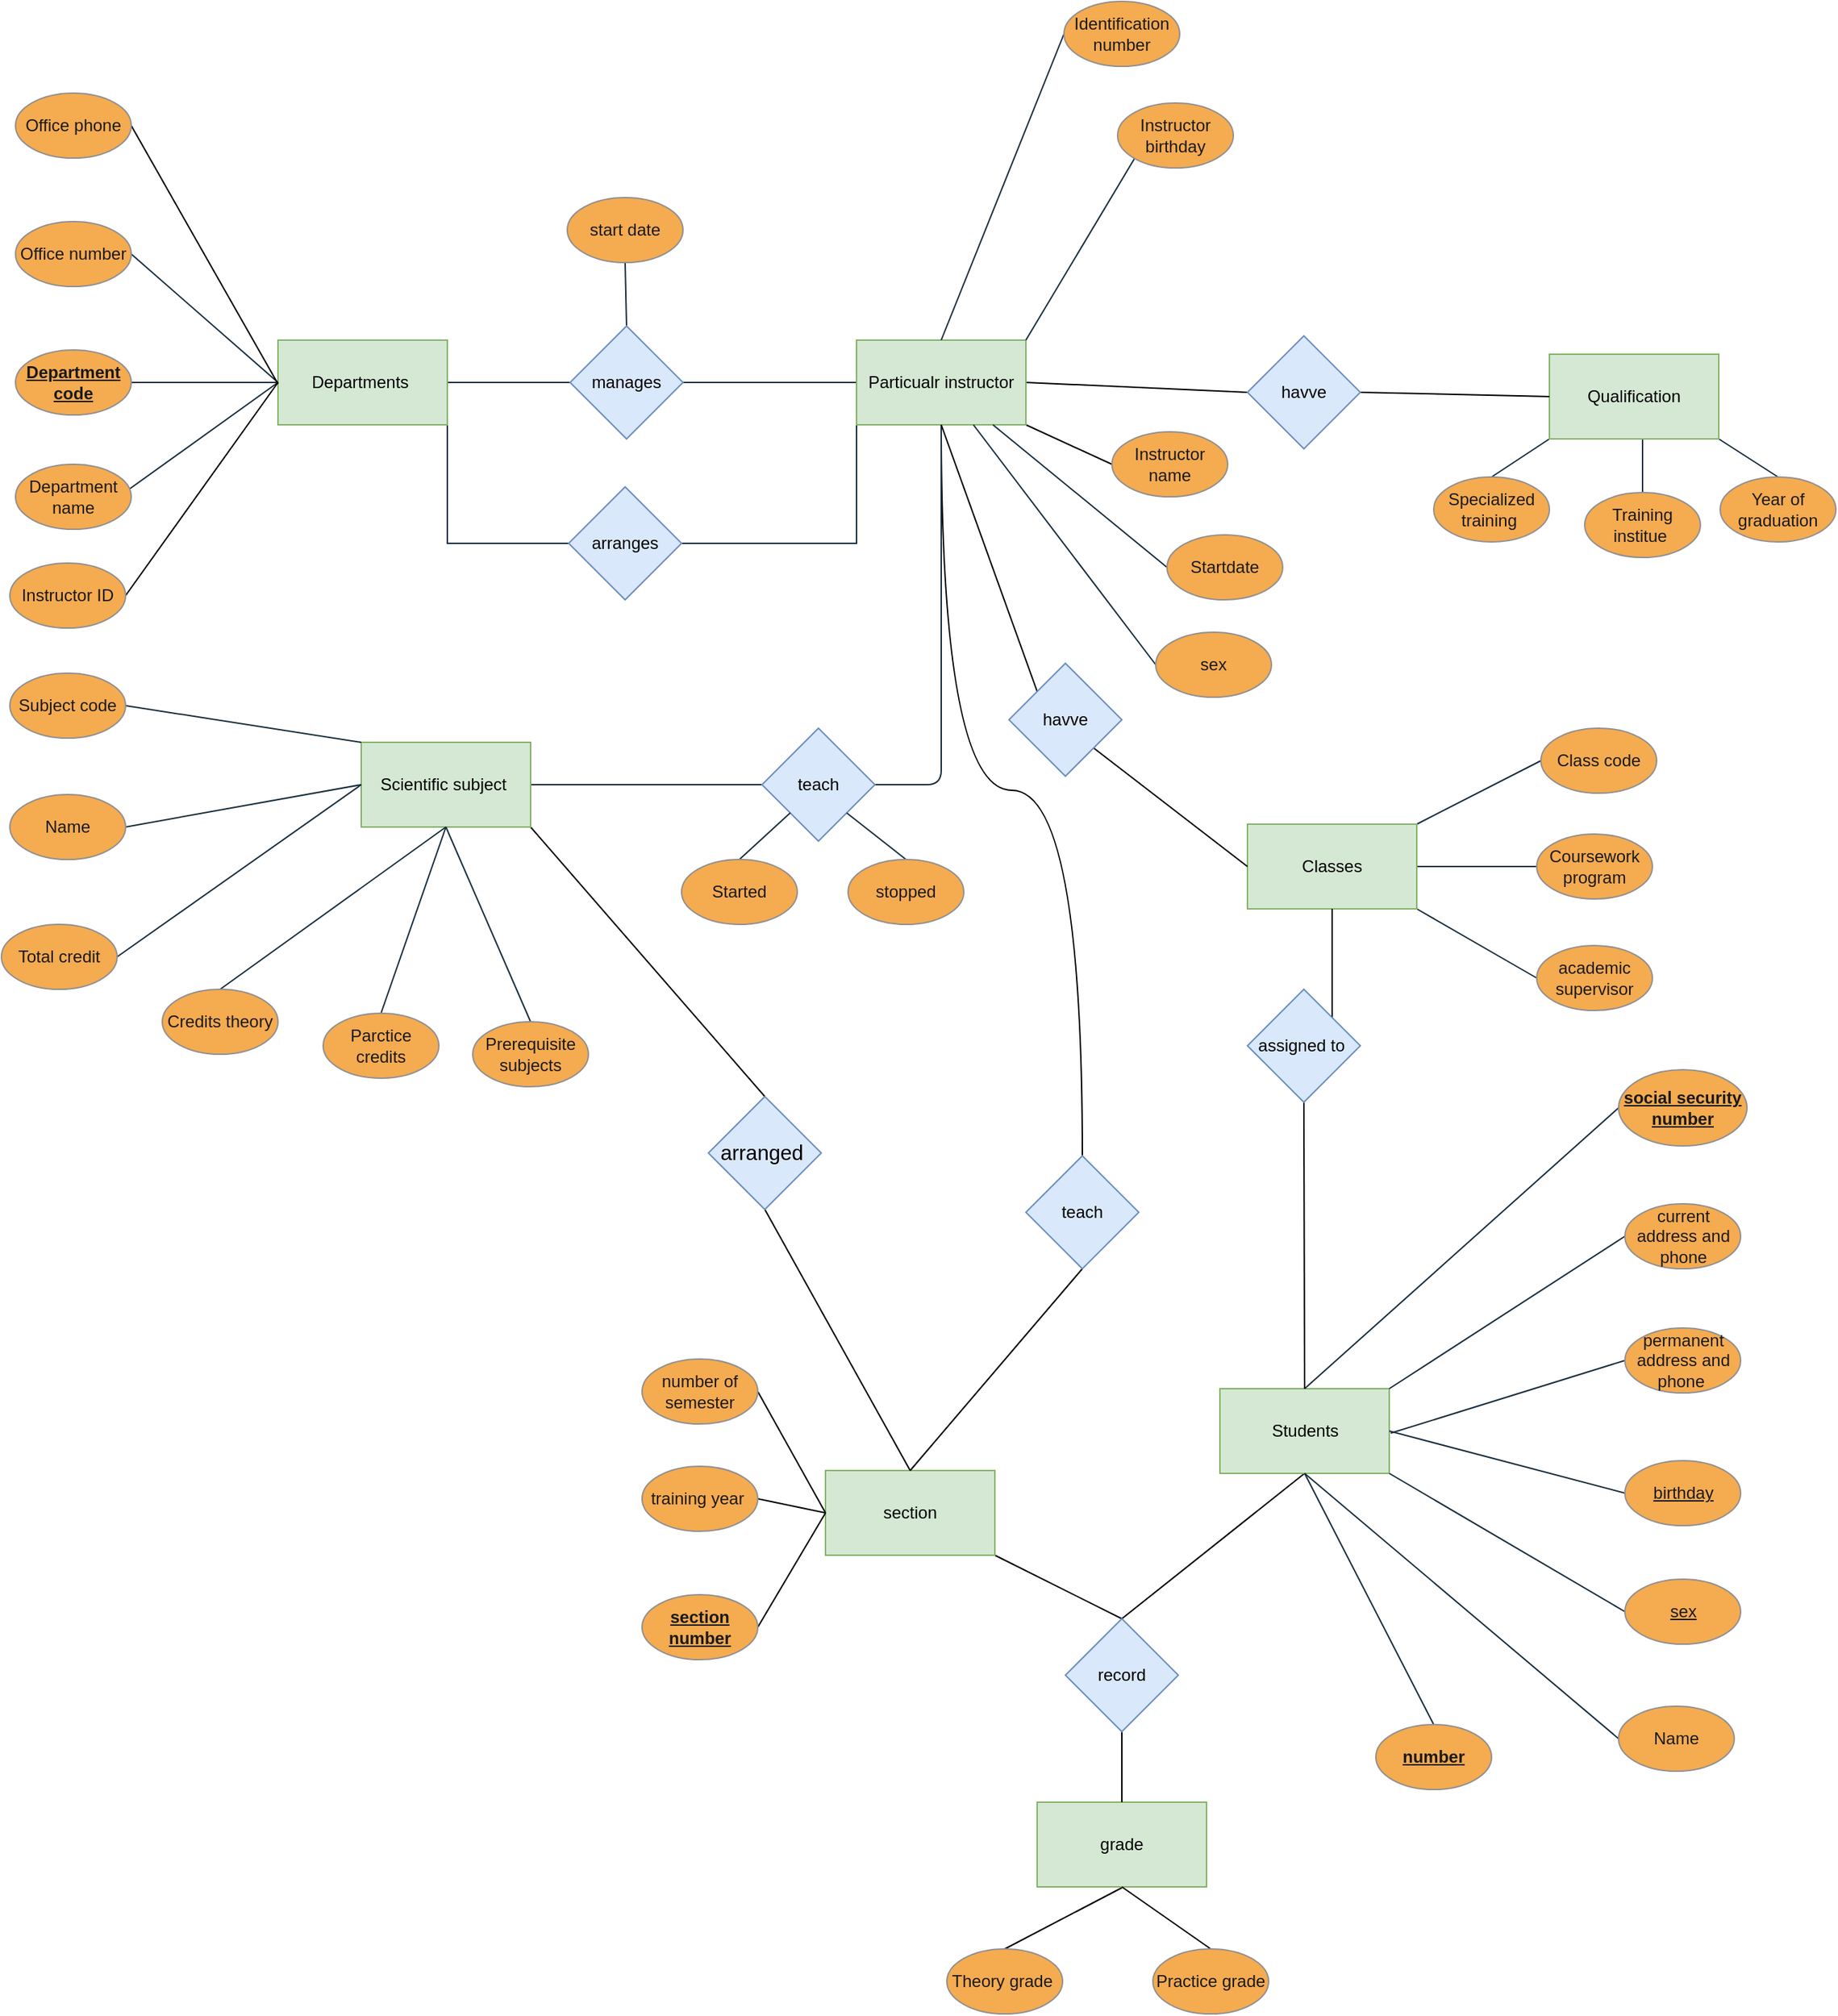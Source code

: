 <mxfile version="24.7.16">
  <diagram name="Trang-1" id="O0jNxCuakli3viS6tQqU">
    <mxGraphModel dx="1713" dy="1463" grid="0" gridSize="10" guides="1" tooltips="1" connect="1" arrows="1" fold="1" page="0" pageScale="1" pageWidth="827" pageHeight="1169" math="0" shadow="0">
      <root>
        <mxCell id="0" />
        <mxCell id="1" parent="0" />
        <mxCell id="DzgOEgcIxK9TmvBQPqR1-12" style="edgeStyle=orthogonalEdgeStyle;rounded=0;orthogonalLoop=1;jettySize=auto;html=1;exitX=1;exitY=0.5;exitDx=0;exitDy=0;entryX=0;entryY=0.5;entryDx=0;entryDy=0;endArrow=none;endFill=0;labelBackgroundColor=none;fontColor=default;strokeColor=#182E3E;" parent="1" source="DzgOEgcIxK9TmvBQPqR1-1" target="DzgOEgcIxK9TmvBQPqR1-10" edge="1">
          <mxGeometry relative="1" as="geometry" />
        </mxCell>
        <mxCell id="DzgOEgcIxK9TmvBQPqR1-32" style="edgeStyle=orthogonalEdgeStyle;rounded=0;orthogonalLoop=1;jettySize=auto;html=1;exitX=1;exitY=1;exitDx=0;exitDy=0;entryX=0;entryY=0.5;entryDx=0;entryDy=0;endArrow=none;endFill=0;labelBackgroundColor=none;fontColor=default;strokeColor=#182E3E;" parent="1" source="DzgOEgcIxK9TmvBQPqR1-1" target="DzgOEgcIxK9TmvBQPqR1-30" edge="1">
          <mxGeometry relative="1" as="geometry" />
        </mxCell>
        <mxCell id="DzgOEgcIxK9TmvBQPqR1-1" value="Departments&amp;nbsp;" style="rounded=0;whiteSpace=wrap;html=1;labelBackgroundColor=none;fillColor=#d5e8d4;strokeColor=#82b366;" parent="1" vertex="1">
          <mxGeometry x="-36" y="-228" width="120" height="60" as="geometry" />
        </mxCell>
        <mxCell id="DzgOEgcIxK9TmvBQPqR1-9" style="rounded=0;orthogonalLoop=1;jettySize=auto;html=1;exitX=1;exitY=0.5;exitDx=0;exitDy=0;endArrow=none;endFill=0;entryX=0;entryY=0.5;entryDx=0;entryDy=0;labelBackgroundColor=none;fontColor=default;strokeColor=#182E3E;" parent="1" source="DzgOEgcIxK9TmvBQPqR1-2" target="DzgOEgcIxK9TmvBQPqR1-1" edge="1">
          <mxGeometry relative="1" as="geometry" />
        </mxCell>
        <mxCell id="DzgOEgcIxK9TmvBQPqR1-2" value="Office number" style="ellipse;whiteSpace=wrap;html=1;labelBackgroundColor=none;fillColor=#F5AB50;strokeColor=#909090;fontColor=#1A1A1A;rounded=0;" parent="1" vertex="1">
          <mxGeometry x="-222" y="-312" width="82" height="46" as="geometry" />
        </mxCell>
        <mxCell id="DzgOEgcIxK9TmvBQPqR1-7" style="rounded=0;orthogonalLoop=1;jettySize=auto;html=1;exitX=0.5;exitY=1;exitDx=0;exitDy=0;endArrow=none;endFill=0;entryX=0;entryY=0.5;entryDx=0;entryDy=0;labelBackgroundColor=none;fontColor=default;strokeColor=#182E3E;" parent="1" source="DzgOEgcIxK9TmvBQPqR1-4" target="DzgOEgcIxK9TmvBQPqR1-1" edge="1">
          <mxGeometry relative="1" as="geometry" />
        </mxCell>
        <mxCell id="DzgOEgcIxK9TmvBQPqR1-4" value="Department name" style="ellipse;whiteSpace=wrap;html=1;labelBackgroundColor=none;fillColor=#F5AB50;strokeColor=#909090;fontColor=#1A1A1A;rounded=0;" parent="1" vertex="1">
          <mxGeometry x="-222" y="-140" width="82" height="46" as="geometry" />
        </mxCell>
        <mxCell id="DzgOEgcIxK9TmvBQPqR1-8" style="rounded=0;orthogonalLoop=1;jettySize=auto;html=1;exitX=1;exitY=0.5;exitDx=0;exitDy=0;entryX=0;entryY=0.5;entryDx=0;entryDy=0;endArrow=none;endFill=0;labelBackgroundColor=none;fontColor=default;strokeColor=#182E3E;" parent="1" source="DzgOEgcIxK9TmvBQPqR1-5" target="DzgOEgcIxK9TmvBQPqR1-1" edge="1">
          <mxGeometry relative="1" as="geometry" />
        </mxCell>
        <mxCell id="DzgOEgcIxK9TmvBQPqR1-5" value="&lt;b&gt;&lt;u&gt;Department code&lt;/u&gt;&lt;/b&gt;" style="ellipse;whiteSpace=wrap;html=1;labelBackgroundColor=none;fillColor=#F5AB50;strokeColor=#909090;fontColor=#1A1A1A;rounded=0;" parent="1" vertex="1">
          <mxGeometry x="-222" y="-221" width="82" height="46" as="geometry" />
        </mxCell>
        <mxCell id="DzgOEgcIxK9TmvBQPqR1-14" style="rounded=0;orthogonalLoop=1;jettySize=auto;html=1;exitX=0.5;exitY=1;exitDx=0;exitDy=0;entryX=0.5;entryY=0;entryDx=0;entryDy=0;endArrow=none;endFill=0;labelBackgroundColor=none;fontColor=default;strokeColor=#182E3E;" parent="1" source="DzgOEgcIxK9TmvBQPqR1-6" target="DzgOEgcIxK9TmvBQPqR1-10" edge="1">
          <mxGeometry relative="1" as="geometry" />
        </mxCell>
        <mxCell id="DzgOEgcIxK9TmvBQPqR1-6" value="start date" style="ellipse;whiteSpace=wrap;html=1;labelBackgroundColor=none;fillColor=#F5AB50;strokeColor=#909090;fontColor=#1A1A1A;rounded=0;" parent="1" vertex="1">
          <mxGeometry x="169" y="-329" width="82" height="46" as="geometry" />
        </mxCell>
        <mxCell id="DzgOEgcIxK9TmvBQPqR1-13" style="edgeStyle=orthogonalEdgeStyle;rounded=0;orthogonalLoop=1;jettySize=auto;html=1;exitX=1;exitY=0.5;exitDx=0;exitDy=0;entryX=0;entryY=0.5;entryDx=0;entryDy=0;endArrow=none;endFill=0;labelBackgroundColor=none;fontColor=default;strokeColor=#182E3E;" parent="1" source="DzgOEgcIxK9TmvBQPqR1-10" target="DzgOEgcIxK9TmvBQPqR1-11" edge="1">
          <mxGeometry relative="1" as="geometry" />
        </mxCell>
        <mxCell id="DzgOEgcIxK9TmvBQPqR1-10" value="manages" style="rhombus;whiteSpace=wrap;html=1;labelBackgroundColor=none;fillColor=#dae8fc;strokeColor=#6c8ebf;rounded=0;" parent="1" vertex="1">
          <mxGeometry x="171" y="-238" width="80" height="80" as="geometry" />
        </mxCell>
        <mxCell id="DzgOEgcIxK9TmvBQPqR1-31" style="edgeStyle=orthogonalEdgeStyle;rounded=0;orthogonalLoop=1;jettySize=auto;html=1;exitX=0;exitY=1;exitDx=0;exitDy=0;entryX=1;entryY=0.5;entryDx=0;entryDy=0;endArrow=none;endFill=0;labelBackgroundColor=none;fontColor=default;strokeColor=#182E3E;" parent="1" source="DzgOEgcIxK9TmvBQPqR1-11" target="DzgOEgcIxK9TmvBQPqR1-30" edge="1">
          <mxGeometry relative="1" as="geometry" />
        </mxCell>
        <mxCell id="rmMGKE3_KGzslC0PyUzP-12" style="rounded=0;orthogonalLoop=1;jettySize=auto;html=1;exitX=1;exitY=1;exitDx=0;exitDy=0;entryX=0;entryY=0.5;entryDx=0;entryDy=0;endArrow=none;endFill=0;" edge="1" parent="1" source="DzgOEgcIxK9TmvBQPqR1-11" target="DzgOEgcIxK9TmvBQPqR1-17">
          <mxGeometry relative="1" as="geometry" />
        </mxCell>
        <mxCell id="rmMGKE3_KGzslC0PyUzP-16" style="rounded=0;orthogonalLoop=1;jettySize=auto;html=1;exitX=1;exitY=0.5;exitDx=0;exitDy=0;entryX=0;entryY=0.5;entryDx=0;entryDy=0;endArrow=none;endFill=0;" edge="1" parent="1" source="DzgOEgcIxK9TmvBQPqR1-11" target="rmMGKE3_KGzslC0PyUzP-15">
          <mxGeometry relative="1" as="geometry" />
        </mxCell>
        <mxCell id="rmMGKE3_KGzslC0PyUzP-31" style="edgeStyle=orthogonalEdgeStyle;rounded=0;orthogonalLoop=1;jettySize=auto;html=1;exitX=0.5;exitY=1;exitDx=0;exitDy=0;curved=1;endArrow=none;endFill=0;entryX=0.5;entryY=0;entryDx=0;entryDy=0;" edge="1" parent="1" source="DzgOEgcIxK9TmvBQPqR1-11" target="rmMGKE3_KGzslC0PyUzP-32">
          <mxGeometry relative="1" as="geometry">
            <mxPoint x="523" y="365" as="targetPoint" />
          </mxGeometry>
        </mxCell>
        <mxCell id="DzgOEgcIxK9TmvBQPqR1-11" value="Particualr instructor" style="rounded=0;whiteSpace=wrap;html=1;labelBackgroundColor=none;fillColor=#d5e8d4;strokeColor=#82b366;" parent="1" vertex="1">
          <mxGeometry x="374" y="-228" width="120" height="60" as="geometry" />
        </mxCell>
        <mxCell id="DzgOEgcIxK9TmvBQPqR1-26" style="rounded=0;orthogonalLoop=1;jettySize=auto;html=1;exitX=0;exitY=0.5;exitDx=0;exitDy=0;endArrow=none;endFill=0;entryX=0.5;entryY=0;entryDx=0;entryDy=0;labelBackgroundColor=none;fontColor=default;strokeColor=#182E3E;" parent="1" source="DzgOEgcIxK9TmvBQPqR1-16" target="DzgOEgcIxK9TmvBQPqR1-11" edge="1">
          <mxGeometry relative="1" as="geometry" />
        </mxCell>
        <mxCell id="DzgOEgcIxK9TmvBQPqR1-16" value="Identification number" style="ellipse;whiteSpace=wrap;html=1;labelBackgroundColor=none;fillColor=#F5AB50;strokeColor=#909090;fontColor=#1A1A1A;rounded=0;" parent="1" vertex="1">
          <mxGeometry x="521" y="-468" width="82" height="46" as="geometry" />
        </mxCell>
        <mxCell id="DzgOEgcIxK9TmvBQPqR1-21" style="rounded=0;orthogonalLoop=1;jettySize=auto;html=1;exitX=0;exitY=1;exitDx=0;exitDy=0;endArrow=none;endFill=0;entryX=1;entryY=0;entryDx=0;entryDy=0;labelBackgroundColor=none;fontColor=default;strokeColor=#182E3E;" parent="1" source="DzgOEgcIxK9TmvBQPqR1-18" target="DzgOEgcIxK9TmvBQPqR1-11" edge="1">
          <mxGeometry relative="1" as="geometry" />
        </mxCell>
        <mxCell id="DzgOEgcIxK9TmvBQPqR1-17" value="Instructor name" style="ellipse;whiteSpace=wrap;html=1;labelBackgroundColor=none;fillColor=#F5AB50;strokeColor=#909090;fontColor=#1A1A1A;rounded=0;" parent="1" vertex="1">
          <mxGeometry x="555" y="-163" width="82" height="46" as="geometry" />
        </mxCell>
        <mxCell id="DzgOEgcIxK9TmvBQPqR1-25" style="rounded=0;orthogonalLoop=1;jettySize=auto;html=1;exitX=0;exitY=0.5;exitDx=0;exitDy=0;endArrow=none;endFill=0;labelBackgroundColor=none;fontColor=default;strokeColor=#182E3E;" parent="1" source="DzgOEgcIxK9TmvBQPqR1-19" target="DzgOEgcIxK9TmvBQPqR1-11" edge="1">
          <mxGeometry relative="1" as="geometry" />
        </mxCell>
        <mxCell id="DzgOEgcIxK9TmvBQPqR1-19" value="Startdate" style="ellipse;whiteSpace=wrap;html=1;labelBackgroundColor=none;fillColor=#F5AB50;strokeColor=#909090;fontColor=#1A1A1A;rounded=0;" parent="1" vertex="1">
          <mxGeometry x="594" y="-90" width="82" height="46" as="geometry" />
        </mxCell>
        <mxCell id="DzgOEgcIxK9TmvBQPqR1-24" style="rounded=0;orthogonalLoop=1;jettySize=auto;html=1;exitX=0;exitY=0.5;exitDx=0;exitDy=0;endArrow=none;endFill=0;labelBackgroundColor=none;fontColor=default;strokeColor=#182E3E;" parent="1" source="DzgOEgcIxK9TmvBQPqR1-20" target="DzgOEgcIxK9TmvBQPqR1-11" edge="1">
          <mxGeometry relative="1" as="geometry" />
        </mxCell>
        <mxCell id="DzgOEgcIxK9TmvBQPqR1-20" value="sex" style="ellipse;whiteSpace=wrap;html=1;labelBackgroundColor=none;fillColor=#F5AB50;strokeColor=#909090;fontColor=#1A1A1A;rounded=0;" parent="1" vertex="1">
          <mxGeometry x="586" y="-21" width="82" height="46" as="geometry" />
        </mxCell>
        <mxCell id="DzgOEgcIxK9TmvBQPqR1-30" value="arranges" style="rhombus;whiteSpace=wrap;html=1;labelBackgroundColor=none;fillColor=#dae8fc;strokeColor=#6c8ebf;rounded=0;" parent="1" vertex="1">
          <mxGeometry x="170" y="-124" width="80" height="80" as="geometry" />
        </mxCell>
        <mxCell id="DzgOEgcIxK9TmvBQPqR1-39" style="rounded=0;orthogonalLoop=1;jettySize=auto;html=1;exitX=0;exitY=1;exitDx=0;exitDy=0;entryX=0.5;entryY=0;entryDx=0;entryDy=0;endArrow=none;endFill=0;labelBackgroundColor=none;fontColor=default;strokeColor=#182E3E;" parent="1" source="DzgOEgcIxK9TmvBQPqR1-33" target="DzgOEgcIxK9TmvBQPqR1-35" edge="1">
          <mxGeometry relative="1" as="geometry" />
        </mxCell>
        <mxCell id="DzgOEgcIxK9TmvBQPqR1-40" style="edgeStyle=orthogonalEdgeStyle;rounded=0;orthogonalLoop=1;jettySize=auto;html=1;exitX=0.5;exitY=1;exitDx=0;exitDy=0;entryX=0.5;entryY=0;entryDx=0;entryDy=0;endArrow=none;endFill=0;labelBackgroundColor=none;fontColor=default;strokeColor=#182E3E;" parent="1" source="DzgOEgcIxK9TmvBQPqR1-33" target="DzgOEgcIxK9TmvBQPqR1-36" edge="1">
          <mxGeometry relative="1" as="geometry" />
        </mxCell>
        <mxCell id="DzgOEgcIxK9TmvBQPqR1-41" style="rounded=0;orthogonalLoop=1;jettySize=auto;html=1;exitX=1;exitY=1;exitDx=0;exitDy=0;entryX=0.5;entryY=0;entryDx=0;entryDy=0;endArrow=none;endFill=0;labelBackgroundColor=none;fontColor=default;strokeColor=#182E3E;" parent="1" source="DzgOEgcIxK9TmvBQPqR1-33" target="DzgOEgcIxK9TmvBQPqR1-37" edge="1">
          <mxGeometry relative="1" as="geometry" />
        </mxCell>
        <mxCell id="DzgOEgcIxK9TmvBQPqR1-33" value="Qualification" style="rounded=0;whiteSpace=wrap;html=1;labelBackgroundColor=none;fillColor=#d5e8d4;strokeColor=#82b366;" parent="1" vertex="1">
          <mxGeometry x="865" y="-218" width="120" height="60" as="geometry" />
        </mxCell>
        <mxCell id="DzgOEgcIxK9TmvBQPqR1-35" value="Specialized training&amp;nbsp;" style="ellipse;whiteSpace=wrap;html=1;labelBackgroundColor=none;fillColor=#F5AB50;strokeColor=#909090;fontColor=#1A1A1A;rounded=0;" parent="1" vertex="1">
          <mxGeometry x="783" y="-131" width="82" height="46" as="geometry" />
        </mxCell>
        <mxCell id="DzgOEgcIxK9TmvBQPqR1-36" value="Training institue&amp;nbsp;" style="ellipse;whiteSpace=wrap;html=1;labelBackgroundColor=none;fillColor=#F5AB50;strokeColor=#909090;fontColor=#1A1A1A;rounded=0;" parent="1" vertex="1">
          <mxGeometry x="890" y="-120" width="82" height="46" as="geometry" />
        </mxCell>
        <mxCell id="DzgOEgcIxK9TmvBQPqR1-37" value="Year of graduation" style="ellipse;whiteSpace=wrap;html=1;labelBackgroundColor=none;fillColor=#F5AB50;strokeColor=#909090;fontColor=#1A1A1A;rounded=0;" parent="1" vertex="1">
          <mxGeometry x="986" y="-131" width="82" height="46" as="geometry" />
        </mxCell>
        <mxCell id="DzgOEgcIxK9TmvBQPqR1-74" style="edgeStyle=orthogonalEdgeStyle;orthogonalLoop=1;jettySize=auto;html=1;exitX=1;exitY=0.5;exitDx=0;exitDy=0;entryX=0;entryY=0.5;entryDx=0;entryDy=0;strokeColor=#182E3E;fontColor=#1A1A1A;endArrow=none;endFill=0;" parent="1" source="DzgOEgcIxK9TmvBQPqR1-42" target="DzgOEgcIxK9TmvBQPqR1-73" edge="1">
          <mxGeometry relative="1" as="geometry" />
        </mxCell>
        <mxCell id="rmMGKE3_KGzslC0PyUzP-30" style="rounded=0;orthogonalLoop=1;jettySize=auto;html=1;exitX=1;exitY=1;exitDx=0;exitDy=0;entryX=0.5;entryY=0;entryDx=0;entryDy=0;endArrow=none;endFill=0;" edge="1" parent="1" source="DzgOEgcIxK9TmvBQPqR1-42" target="rmMGKE3_KGzslC0PyUzP-27">
          <mxGeometry relative="1" as="geometry" />
        </mxCell>
        <mxCell id="DzgOEgcIxK9TmvBQPqR1-42" value="Scientific subject&amp;nbsp;" style="rounded=0;whiteSpace=wrap;html=1;labelBackgroundColor=none;fillColor=#d5e8d4;strokeColor=#82b366;" parent="1" vertex="1">
          <mxGeometry x="23" y="57" width="120" height="60" as="geometry" />
        </mxCell>
        <mxCell id="DzgOEgcIxK9TmvBQPqR1-58" style="rounded=0;orthogonalLoop=1;jettySize=auto;html=1;exitX=1;exitY=0.5;exitDx=0;exitDy=0;entryX=0;entryY=0;entryDx=0;entryDy=0;endArrow=none;endFill=0;labelBackgroundColor=none;fontColor=default;strokeColor=#182E3E;" parent="1" source="DzgOEgcIxK9TmvBQPqR1-51" target="DzgOEgcIxK9TmvBQPqR1-42" edge="1">
          <mxGeometry relative="1" as="geometry" />
        </mxCell>
        <mxCell id="DzgOEgcIxK9TmvBQPqR1-51" value="Subject code" style="ellipse;whiteSpace=wrap;html=1;labelBackgroundColor=none;fillColor=#F5AB50;strokeColor=#909090;fontColor=#1A1A1A;rounded=0;" parent="1" vertex="1">
          <mxGeometry x="-226" y="8" width="82" height="46" as="geometry" />
        </mxCell>
        <mxCell id="DzgOEgcIxK9TmvBQPqR1-59" style="rounded=0;orthogonalLoop=1;jettySize=auto;html=1;exitX=1;exitY=0.5;exitDx=0;exitDy=0;entryX=0;entryY=0.5;entryDx=0;entryDy=0;endArrow=none;endFill=0;labelBackgroundColor=none;fontColor=default;strokeColor=#182E3E;" parent="1" source="DzgOEgcIxK9TmvBQPqR1-52" target="DzgOEgcIxK9TmvBQPqR1-42" edge="1">
          <mxGeometry relative="1" as="geometry" />
        </mxCell>
        <mxCell id="DzgOEgcIxK9TmvBQPqR1-52" value="Name" style="ellipse;whiteSpace=wrap;html=1;labelBackgroundColor=none;fillColor=#F5AB50;strokeColor=#909090;fontColor=#1A1A1A;rounded=0;" parent="1" vertex="1">
          <mxGeometry x="-226" y="94" width="82" height="46" as="geometry" />
        </mxCell>
        <mxCell id="DzgOEgcIxK9TmvBQPqR1-60" style="rounded=0;orthogonalLoop=1;jettySize=auto;html=1;exitX=1;exitY=0.5;exitDx=0;exitDy=0;endArrow=none;endFill=0;entryX=0;entryY=0.5;entryDx=0;entryDy=0;labelBackgroundColor=none;fontColor=default;strokeColor=#182E3E;" parent="1" source="DzgOEgcIxK9TmvBQPqR1-53" target="DzgOEgcIxK9TmvBQPqR1-42" edge="1">
          <mxGeometry relative="1" as="geometry">
            <mxPoint x="-355.941" y="72.471" as="targetPoint" />
          </mxGeometry>
        </mxCell>
        <mxCell id="DzgOEgcIxK9TmvBQPqR1-53" value="Total credit" style="ellipse;whiteSpace=wrap;html=1;labelBackgroundColor=none;fillColor=#F5AB50;strokeColor=#909090;fontColor=#1A1A1A;rounded=0;" parent="1" vertex="1">
          <mxGeometry x="-232" y="186" width="82" height="46" as="geometry" />
        </mxCell>
        <mxCell id="DzgOEgcIxK9TmvBQPqR1-61" style="rounded=0;orthogonalLoop=1;jettySize=auto;html=1;exitX=0.5;exitY=0;exitDx=0;exitDy=0;entryX=0.5;entryY=1;entryDx=0;entryDy=0;endArrow=none;endFill=0;labelBackgroundColor=none;fontColor=default;strokeColor=#182E3E;" parent="1" source="DzgOEgcIxK9TmvBQPqR1-54" target="DzgOEgcIxK9TmvBQPqR1-42" edge="1">
          <mxGeometry relative="1" as="geometry" />
        </mxCell>
        <mxCell id="DzgOEgcIxK9TmvBQPqR1-54" value="Credits theory" style="ellipse;whiteSpace=wrap;html=1;labelBackgroundColor=none;fillColor=#F5AB50;strokeColor=#909090;fontColor=#1A1A1A;rounded=0;" parent="1" vertex="1">
          <mxGeometry x="-118" y="232" width="82" height="46" as="geometry" />
        </mxCell>
        <mxCell id="DzgOEgcIxK9TmvBQPqR1-62" style="rounded=0;orthogonalLoop=1;jettySize=auto;html=1;exitX=0.5;exitY=0;exitDx=0;exitDy=0;endArrow=none;endFill=0;entryX=0.5;entryY=1;entryDx=0;entryDy=0;labelBackgroundColor=none;fontColor=default;strokeColor=#182E3E;" parent="1" source="DzgOEgcIxK9TmvBQPqR1-55" target="DzgOEgcIxK9TmvBQPqR1-42" edge="1">
          <mxGeometry relative="1" as="geometry">
            <mxPoint x="-295" y="106" as="targetPoint" />
          </mxGeometry>
        </mxCell>
        <mxCell id="DzgOEgcIxK9TmvBQPqR1-55" value="Parctice credits" style="ellipse;whiteSpace=wrap;html=1;labelBackgroundColor=none;fillColor=#F5AB50;strokeColor=#909090;fontColor=#1A1A1A;rounded=0;" parent="1" vertex="1">
          <mxGeometry x="-4" y="249" width="82" height="46" as="geometry" />
        </mxCell>
        <mxCell id="DzgOEgcIxK9TmvBQPqR1-63" style="rounded=0;orthogonalLoop=1;jettySize=auto;html=1;exitX=0.5;exitY=0;exitDx=0;exitDy=0;endArrow=none;endFill=0;entryX=0.5;entryY=1;entryDx=0;entryDy=0;labelBackgroundColor=none;fontColor=default;strokeColor=#182E3E;" parent="1" source="DzgOEgcIxK9TmvBQPqR1-56" target="DzgOEgcIxK9TmvBQPqR1-42" edge="1">
          <mxGeometry relative="1" as="geometry">
            <mxPoint x="-294.765" y="103.529" as="targetPoint" />
          </mxGeometry>
        </mxCell>
        <mxCell id="DzgOEgcIxK9TmvBQPqR1-56" value="Prerequisite subjects" style="ellipse;whiteSpace=wrap;html=1;labelBackgroundColor=none;fillColor=#F5AB50;strokeColor=#909090;fontColor=#1A1A1A;rounded=0;" parent="1" vertex="1">
          <mxGeometry x="102" y="255" width="82" height="46" as="geometry" />
        </mxCell>
        <mxCell id="DzgOEgcIxK9TmvBQPqR1-75" style="edgeStyle=orthogonalEdgeStyle;orthogonalLoop=1;jettySize=auto;html=1;exitX=1;exitY=0.5;exitDx=0;exitDy=0;entryX=0.5;entryY=1;entryDx=0;entryDy=0;strokeColor=#182E3E;fontColor=#1A1A1A;endArrow=none;endFill=0;" parent="1" source="DzgOEgcIxK9TmvBQPqR1-73" target="DzgOEgcIxK9TmvBQPqR1-11" edge="1">
          <mxGeometry relative="1" as="geometry" />
        </mxCell>
        <mxCell id="DzgOEgcIxK9TmvBQPqR1-73" value="teach" style="rhombus;whiteSpace=wrap;html=1;strokeColor=#6c8ebf;fillColor=#dae8fc;" parent="1" vertex="1">
          <mxGeometry x="307" y="47" width="80" height="80" as="geometry" />
        </mxCell>
        <mxCell id="DzgOEgcIxK9TmvBQPqR1-78" style="orthogonalLoop=1;jettySize=auto;html=1;exitX=0.5;exitY=0;exitDx=0;exitDy=0;entryX=0;entryY=1;entryDx=0;entryDy=0;strokeColor=#182E3E;fontColor=#1A1A1A;endArrow=none;endFill=0;" parent="1" source="DzgOEgcIxK9TmvBQPqR1-76" target="DzgOEgcIxK9TmvBQPqR1-73" edge="1">
          <mxGeometry relative="1" as="geometry" />
        </mxCell>
        <mxCell id="DzgOEgcIxK9TmvBQPqR1-76" value="Started" style="ellipse;whiteSpace=wrap;html=1;labelBackgroundColor=none;fillColor=#F5AB50;strokeColor=#909090;fontColor=#1A1A1A;rounded=0;" parent="1" vertex="1">
          <mxGeometry x="250" y="140" width="82" height="46" as="geometry" />
        </mxCell>
        <mxCell id="DzgOEgcIxK9TmvBQPqR1-79" style="orthogonalLoop=1;jettySize=auto;html=1;exitX=0.5;exitY=0;exitDx=0;exitDy=0;entryX=1;entryY=1;entryDx=0;entryDy=0;strokeColor=#182E3E;fontColor=#1A1A1A;endArrow=none;endFill=0;" parent="1" source="DzgOEgcIxK9TmvBQPqR1-77" target="DzgOEgcIxK9TmvBQPqR1-73" edge="1">
          <mxGeometry relative="1" as="geometry" />
        </mxCell>
        <mxCell id="DzgOEgcIxK9TmvBQPqR1-77" value="stopped" style="ellipse;whiteSpace=wrap;html=1;labelBackgroundColor=none;fillColor=#F5AB50;strokeColor=#909090;fontColor=#1A1A1A;rounded=0;" parent="1" vertex="1">
          <mxGeometry x="368" y="140" width="82" height="46" as="geometry" />
        </mxCell>
        <mxCell id="DzgOEgcIxK9TmvBQPqR1-86" style="orthogonalLoop=1;jettySize=auto;html=1;exitX=1;exitY=0;exitDx=0;exitDy=0;entryX=0;entryY=0.5;entryDx=0;entryDy=0;strokeColor=#182E3E;fontColor=#1A1A1A;endArrow=none;endFill=0;" parent="1" source="DzgOEgcIxK9TmvBQPqR1-80" target="DzgOEgcIxK9TmvBQPqR1-81" edge="1">
          <mxGeometry relative="1" as="geometry" />
        </mxCell>
        <mxCell id="DzgOEgcIxK9TmvBQPqR1-87" style="orthogonalLoop=1;jettySize=auto;html=1;exitX=1;exitY=0.5;exitDx=0;exitDy=0;entryX=0;entryY=0.5;entryDx=0;entryDy=0;strokeColor=#182E3E;fontColor=#1A1A1A;endArrow=none;endFill=0;" parent="1" source="DzgOEgcIxK9TmvBQPqR1-80" target="DzgOEgcIxK9TmvBQPqR1-83" edge="1">
          <mxGeometry relative="1" as="geometry" />
        </mxCell>
        <mxCell id="DzgOEgcIxK9TmvBQPqR1-88" style="orthogonalLoop=1;jettySize=auto;html=1;exitX=1;exitY=1;exitDx=0;exitDy=0;entryX=0;entryY=0.5;entryDx=0;entryDy=0;strokeColor=#182E3E;fontColor=#1A1A1A;endArrow=none;endFill=0;" parent="1" source="DzgOEgcIxK9TmvBQPqR1-80" target="DzgOEgcIxK9TmvBQPqR1-84" edge="1">
          <mxGeometry relative="1" as="geometry" />
        </mxCell>
        <mxCell id="DzgOEgcIxK9TmvBQPqR1-80" value="Classes" style="rounded=0;whiteSpace=wrap;html=1;strokeColor=#82b366;fillColor=#d5e8d4;" parent="1" vertex="1">
          <mxGeometry x="651" y="115" width="120" height="60" as="geometry" />
        </mxCell>
        <mxCell id="DzgOEgcIxK9TmvBQPqR1-81" value="Class code" style="ellipse;whiteSpace=wrap;html=1;labelBackgroundColor=none;fillColor=#F5AB50;strokeColor=#909090;fontColor=#1A1A1A;rounded=0;" parent="1" vertex="1">
          <mxGeometry x="859" y="47" width="82" height="46" as="geometry" />
        </mxCell>
        <mxCell id="DzgOEgcIxK9TmvBQPqR1-83" value="Coursework program" style="ellipse;whiteSpace=wrap;html=1;labelBackgroundColor=none;fillColor=#F5AB50;strokeColor=#909090;fontColor=#1A1A1A;rounded=0;" parent="1" vertex="1">
          <mxGeometry x="856" y="122" width="82" height="46" as="geometry" />
        </mxCell>
        <mxCell id="DzgOEgcIxK9TmvBQPqR1-84" value="academic supervisor" style="ellipse;whiteSpace=wrap;html=1;labelBackgroundColor=none;fillColor=#F5AB50;strokeColor=#909090;fontColor=#1A1A1A;rounded=0;" parent="1" vertex="1">
          <mxGeometry x="856" y="201" width="82" height="46" as="geometry" />
        </mxCell>
        <mxCell id="rmMGKE3_KGzslC0PyUzP-34" style="rounded=0;orthogonalLoop=1;jettySize=auto;html=1;exitX=0.5;exitY=1;exitDx=0;exitDy=0;endArrow=none;endFill=0;entryX=0.5;entryY=0;entryDx=0;entryDy=0;" edge="1" parent="1" source="DzgOEgcIxK9TmvBQPqR1-89" target="rmMGKE3_KGzslC0PyUzP-35">
          <mxGeometry relative="1" as="geometry">
            <mxPoint x="649.0" y="656.0" as="targetPoint" />
          </mxGeometry>
        </mxCell>
        <mxCell id="DzgOEgcIxK9TmvBQPqR1-89" value="Students" style="rounded=0;whiteSpace=wrap;html=1;strokeColor=#82b366;fillColor=#d5e8d4;" parent="1" vertex="1">
          <mxGeometry x="631.5" y="515" width="120" height="60" as="geometry" />
        </mxCell>
        <mxCell id="DzgOEgcIxK9TmvBQPqR1-114" style="orthogonalLoop=1;jettySize=auto;html=1;exitX=0;exitY=0.5;exitDx=0;exitDy=0;entryX=0.5;entryY=1;entryDx=0;entryDy=0;strokeColor=#182E3E;fontColor=#1A1A1A;endArrow=none;endFill=0;" parent="1" source="DzgOEgcIxK9TmvBQPqR1-90" target="DzgOEgcIxK9TmvBQPqR1-89" edge="1">
          <mxGeometry relative="1" as="geometry" />
        </mxCell>
        <mxCell id="DzgOEgcIxK9TmvBQPqR1-90" value="Name" style="ellipse;whiteSpace=wrap;html=1;labelBackgroundColor=none;fillColor=#F5AB50;strokeColor=#909090;fontColor=#1A1A1A;rounded=0;" parent="1" vertex="1">
          <mxGeometry x="914" y="740" width="82" height="46" as="geometry" />
        </mxCell>
        <mxCell id="DzgOEgcIxK9TmvBQPqR1-112" style="orthogonalLoop=1;jettySize=auto;html=1;exitX=0;exitY=0.5;exitDx=0;exitDy=0;entryX=0.5;entryY=0;entryDx=0;entryDy=0;strokeColor=#182E3E;fontColor=#1A1A1A;endArrow=none;endFill=0;" parent="1" source="DzgOEgcIxK9TmvBQPqR1-92" target="DzgOEgcIxK9TmvBQPqR1-89" edge="1">
          <mxGeometry relative="1" as="geometry" />
        </mxCell>
        <mxCell id="DzgOEgcIxK9TmvBQPqR1-92" value="&lt;u&gt;&lt;b&gt;social security number&lt;/b&gt;&lt;/u&gt;" style="ellipse;whiteSpace=wrap;html=1;labelBackgroundColor=none;fillColor=#F5AB50;strokeColor=#909090;fontColor=#1A1A1A;rounded=0;" parent="1" vertex="1">
          <mxGeometry x="914" y="289" width="91" height="54" as="geometry" />
        </mxCell>
        <mxCell id="DzgOEgcIxK9TmvBQPqR1-117" style="orthogonalLoop=1;jettySize=auto;html=1;exitX=0;exitY=0.5;exitDx=0;exitDy=0;strokeColor=#182E3E;fontColor=#1A1A1A;endArrow=none;endFill=0;" parent="1" source="DzgOEgcIxK9TmvBQPqR1-93" edge="1">
          <mxGeometry relative="1" as="geometry">
            <mxPoint x="752.5" y="546.526" as="targetPoint" />
          </mxGeometry>
        </mxCell>
        <mxCell id="DzgOEgcIxK9TmvBQPqR1-93" value="permanent address and phone&amp;nbsp;" style="ellipse;whiteSpace=wrap;html=1;labelBackgroundColor=none;fillColor=#F5AB50;strokeColor=#909090;fontColor=#1A1A1A;rounded=0;" parent="1" vertex="1">
          <mxGeometry x="918.5" y="472" width="82" height="46" as="geometry" />
        </mxCell>
        <mxCell id="DzgOEgcIxK9TmvBQPqR1-118" style="orthogonalLoop=1;jettySize=auto;html=1;exitX=0;exitY=0.5;exitDx=0;exitDy=0;entryX=1;entryY=0;entryDx=0;entryDy=0;strokeColor=#182E3E;fontColor=#1A1A1A;endArrow=none;endFill=0;" parent="1" source="DzgOEgcIxK9TmvBQPqR1-95" target="DzgOEgcIxK9TmvBQPqR1-89" edge="1">
          <mxGeometry relative="1" as="geometry" />
        </mxCell>
        <mxCell id="DzgOEgcIxK9TmvBQPqR1-95" value="current address and phone" style="ellipse;whiteSpace=wrap;html=1;labelBackgroundColor=none;fillColor=#F5AB50;strokeColor=#909090;fontColor=#1A1A1A;rounded=0;" parent="1" vertex="1">
          <mxGeometry x="918.5" y="384" width="82" height="46" as="geometry" />
        </mxCell>
        <mxCell id="DzgOEgcIxK9TmvBQPqR1-113" style="orthogonalLoop=1;jettySize=auto;html=1;exitX=0.5;exitY=0;exitDx=0;exitDy=0;strokeColor=#182E3E;fontColor=#1A1A1A;endArrow=none;endFill=0;entryX=0.5;entryY=1;entryDx=0;entryDy=0;" parent="1" source="DzgOEgcIxK9TmvBQPqR1-96" target="DzgOEgcIxK9TmvBQPqR1-89" edge="1">
          <mxGeometry relative="1" as="geometry">
            <mxPoint x="683" y="591" as="targetPoint" />
          </mxGeometry>
        </mxCell>
        <mxCell id="DzgOEgcIxK9TmvBQPqR1-96" value="&lt;u&gt;&lt;b&gt;number&lt;/b&gt;&lt;/u&gt;" style="ellipse;whiteSpace=wrap;html=1;labelBackgroundColor=none;fillColor=#F5AB50;strokeColor=#909090;fontColor=#1A1A1A;rounded=0;" parent="1" vertex="1">
          <mxGeometry x="742" y="753" width="82" height="46" as="geometry" />
        </mxCell>
        <mxCell id="DzgOEgcIxK9TmvBQPqR1-116" style="orthogonalLoop=1;jettySize=auto;html=1;exitX=0;exitY=0.5;exitDx=0;exitDy=0;entryX=1;entryY=0.5;entryDx=0;entryDy=0;strokeColor=#182E3E;fontColor=#1A1A1A;endArrow=none;endFill=0;" parent="1" source="DzgOEgcIxK9TmvBQPqR1-97" target="DzgOEgcIxK9TmvBQPqR1-89" edge="1">
          <mxGeometry relative="1" as="geometry" />
        </mxCell>
        <mxCell id="DzgOEgcIxK9TmvBQPqR1-97" value="&lt;u&gt;birthday&lt;/u&gt;" style="ellipse;whiteSpace=wrap;html=1;labelBackgroundColor=none;fillColor=#F5AB50;strokeColor=#909090;fontColor=#1A1A1A;rounded=0;" parent="1" vertex="1">
          <mxGeometry x="918.5" y="566" width="82" height="46" as="geometry" />
        </mxCell>
        <mxCell id="DzgOEgcIxK9TmvBQPqR1-115" style="orthogonalLoop=1;jettySize=auto;html=1;exitX=0;exitY=0.5;exitDx=0;exitDy=0;entryX=1;entryY=1;entryDx=0;entryDy=0;strokeColor=#182E3E;fontColor=#1A1A1A;endArrow=none;endFill=0;" parent="1" source="DzgOEgcIxK9TmvBQPqR1-98" target="DzgOEgcIxK9TmvBQPqR1-89" edge="1">
          <mxGeometry relative="1" as="geometry" />
        </mxCell>
        <mxCell id="DzgOEgcIxK9TmvBQPqR1-98" value="&lt;u&gt;sex&lt;/u&gt;" style="ellipse;whiteSpace=wrap;html=1;labelBackgroundColor=none;fillColor=#F5AB50;strokeColor=#909090;fontColor=#1A1A1A;rounded=0;" parent="1" vertex="1">
          <mxGeometry x="918.5" y="650" width="82" height="46" as="geometry" />
        </mxCell>
        <mxCell id="rmMGKE3_KGzslC0PyUzP-37" style="rounded=0;orthogonalLoop=1;jettySize=auto;html=1;exitX=1;exitY=1;exitDx=0;exitDy=0;entryX=0.5;entryY=0;entryDx=0;entryDy=0;endArrow=none;endFill=0;" edge="1" parent="1" source="DzgOEgcIxK9TmvBQPqR1-100" target="rmMGKE3_KGzslC0PyUzP-35">
          <mxGeometry relative="1" as="geometry" />
        </mxCell>
        <mxCell id="DzgOEgcIxK9TmvBQPqR1-100" value="section" style="rounded=0;whiteSpace=wrap;html=1;strokeColor=#82b366;fillColor=#d5e8d4;" parent="1" vertex="1">
          <mxGeometry x="352" y="573" width="120" height="60" as="geometry" />
        </mxCell>
        <mxCell id="rmMGKE3_KGzslC0PyUzP-3" style="rounded=0;orthogonalLoop=1;jettySize=auto;html=1;exitX=1;exitY=0.5;exitDx=0;exitDy=0;entryX=0;entryY=0.5;entryDx=0;entryDy=0;endArrow=none;endFill=0;" edge="1" parent="1" source="DzgOEgcIxK9TmvBQPqR1-101" target="DzgOEgcIxK9TmvBQPqR1-100">
          <mxGeometry relative="1" as="geometry" />
        </mxCell>
        <mxCell id="DzgOEgcIxK9TmvBQPqR1-101" value="number of semester" style="ellipse;whiteSpace=wrap;html=1;labelBackgroundColor=none;fillColor=#F5AB50;strokeColor=#909090;fontColor=#1A1A1A;rounded=0;" parent="1" vertex="1">
          <mxGeometry x="222" y="494" width="82" height="46" as="geometry" />
        </mxCell>
        <mxCell id="rmMGKE3_KGzslC0PyUzP-2" style="rounded=0;orthogonalLoop=1;jettySize=auto;html=1;exitX=0.5;exitY=0;exitDx=0;exitDy=0;endArrow=none;endFill=0;" edge="1" parent="1" source="DzgOEgcIxK9TmvBQPqR1-102">
          <mxGeometry relative="1" as="geometry">
            <mxPoint x="562.0" y="868.632" as="targetPoint" />
          </mxGeometry>
        </mxCell>
        <mxCell id="DzgOEgcIxK9TmvBQPqR1-102" value="Theory grade&amp;nbsp;" style="ellipse;whiteSpace=wrap;html=1;labelBackgroundColor=none;fillColor=#F5AB50;strokeColor=#909090;fontColor=#1A1A1A;rounded=0;" parent="1" vertex="1">
          <mxGeometry x="438" y="912" width="82" height="46" as="geometry" />
        </mxCell>
        <mxCell id="rmMGKE3_KGzslC0PyUzP-4" style="rounded=0;orthogonalLoop=1;jettySize=auto;html=1;exitX=1;exitY=0.5;exitDx=0;exitDy=0;endArrow=none;endFill=0;entryX=0;entryY=0.5;entryDx=0;entryDy=0;" edge="1" parent="1" source="DzgOEgcIxK9TmvBQPqR1-104" target="DzgOEgcIxK9TmvBQPqR1-100">
          <mxGeometry relative="1" as="geometry">
            <mxPoint x="354.947" y="601.368" as="targetPoint" />
          </mxGeometry>
        </mxCell>
        <mxCell id="DzgOEgcIxK9TmvBQPqR1-104" value="training year&amp;nbsp;" style="ellipse;whiteSpace=wrap;html=1;labelBackgroundColor=none;fillColor=#F5AB50;strokeColor=#909090;fontColor=#1A1A1A;rounded=0;" parent="1" vertex="1">
          <mxGeometry x="222" y="570" width="82" height="46" as="geometry" />
        </mxCell>
        <mxCell id="rmMGKE3_KGzslC0PyUzP-5" style="rounded=0;orthogonalLoop=1;jettySize=auto;html=1;exitX=1;exitY=0.5;exitDx=0;exitDy=0;entryX=0;entryY=0.5;entryDx=0;entryDy=0;endArrow=none;endFill=0;" edge="1" parent="1" source="DzgOEgcIxK9TmvBQPqR1-105" target="DzgOEgcIxK9TmvBQPqR1-100">
          <mxGeometry relative="1" as="geometry" />
        </mxCell>
        <mxCell id="DzgOEgcIxK9TmvBQPqR1-105" value="&lt;u&gt;&lt;b&gt;section number&lt;/b&gt;&lt;/u&gt;" style="ellipse;whiteSpace=wrap;html=1;labelBackgroundColor=none;fillColor=#F5AB50;strokeColor=#909090;fontColor=#1A1A1A;rounded=0;" parent="1" vertex="1">
          <mxGeometry x="222" y="661" width="82" height="46" as="geometry" />
        </mxCell>
        <mxCell id="DzgOEgcIxK9TmvBQPqR1-107" value="grade" style="rounded=0;whiteSpace=wrap;html=1;strokeColor=#82b366;fillColor=#d5e8d4;" parent="1" vertex="1">
          <mxGeometry x="502" y="808" width="120" height="60" as="geometry" />
        </mxCell>
        <mxCell id="rmMGKE3_KGzslC0PyUzP-1" style="rounded=0;orthogonalLoop=1;jettySize=auto;html=1;exitX=0.5;exitY=0;exitDx=0;exitDy=0;entryX=0.5;entryY=1;entryDx=0;entryDy=0;endArrow=none;endFill=0;" edge="1" parent="1" source="DzgOEgcIxK9TmvBQPqR1-110" target="DzgOEgcIxK9TmvBQPqR1-107">
          <mxGeometry relative="1" as="geometry" />
        </mxCell>
        <mxCell id="DzgOEgcIxK9TmvBQPqR1-110" value="Practice grade" style="ellipse;whiteSpace=wrap;html=1;labelBackgroundColor=none;fillColor=#F5AB50;strokeColor=#909090;fontColor=#1A1A1A;rounded=0;" parent="1" vertex="1">
          <mxGeometry x="584" y="912" width="82" height="46" as="geometry" />
        </mxCell>
        <mxCell id="rmMGKE3_KGzslC0PyUzP-8" style="rounded=0;orthogonalLoop=1;jettySize=auto;html=1;exitX=1;exitY=0.5;exitDx=0;exitDy=0;endArrow=none;endFill=0;" edge="1" parent="1" source="rmMGKE3_KGzslC0PyUzP-6">
          <mxGeometry relative="1" as="geometry">
            <mxPoint x="-36" y="-197" as="targetPoint" />
          </mxGeometry>
        </mxCell>
        <mxCell id="rmMGKE3_KGzslC0PyUzP-6" value="Office phone" style="ellipse;whiteSpace=wrap;html=1;labelBackgroundColor=none;fillColor=#F5AB50;strokeColor=#909090;fontColor=#1A1A1A;rounded=0;" vertex="1" parent="1">
          <mxGeometry x="-222" y="-403" width="82" height="46" as="geometry" />
        </mxCell>
        <mxCell id="rmMGKE3_KGzslC0PyUzP-10" style="rounded=0;orthogonalLoop=1;jettySize=auto;html=1;exitX=1;exitY=0.5;exitDx=0;exitDy=0;endArrow=none;endFill=0;entryX=0;entryY=0.5;entryDx=0;entryDy=0;" edge="1" parent="1" source="rmMGKE3_KGzslC0PyUzP-9" target="DzgOEgcIxK9TmvBQPqR1-1">
          <mxGeometry relative="1" as="geometry">
            <mxPoint x="-53" y="-174" as="targetPoint" />
          </mxGeometry>
        </mxCell>
        <mxCell id="rmMGKE3_KGzslC0PyUzP-9" value="Instructor ID" style="ellipse;whiteSpace=wrap;html=1;labelBackgroundColor=none;fillColor=#F5AB50;strokeColor=#909090;fontColor=#1A1A1A;rounded=0;" vertex="1" parent="1">
          <mxGeometry x="-226" y="-70" width="82" height="46" as="geometry" />
        </mxCell>
        <mxCell id="DzgOEgcIxK9TmvBQPqR1-18" value="Instructor birthday" style="ellipse;whiteSpace=wrap;html=1;labelBackgroundColor=none;fillColor=#F5AB50;strokeColor=#909090;fontColor=#1A1A1A;rounded=0;" parent="1" vertex="1">
          <mxGeometry x="559" y="-396" width="82" height="46" as="geometry" />
        </mxCell>
        <mxCell id="rmMGKE3_KGzslC0PyUzP-17" style="rounded=0;orthogonalLoop=1;jettySize=auto;html=1;exitX=1;exitY=0.5;exitDx=0;exitDy=0;entryX=0;entryY=0.5;entryDx=0;entryDy=0;endArrow=none;endFill=0;" edge="1" parent="1" source="rmMGKE3_KGzslC0PyUzP-15" target="DzgOEgcIxK9TmvBQPqR1-33">
          <mxGeometry relative="1" as="geometry" />
        </mxCell>
        <mxCell id="rmMGKE3_KGzslC0PyUzP-15" value="havve" style="rhombus;whiteSpace=wrap;html=1;labelBackgroundColor=none;fillColor=#dae8fc;strokeColor=#6c8ebf;rounded=0;" vertex="1" parent="1">
          <mxGeometry x="651" y="-231" width="80" height="80" as="geometry" />
        </mxCell>
        <mxCell id="rmMGKE3_KGzslC0PyUzP-21" style="rounded=0;orthogonalLoop=1;jettySize=auto;html=1;exitX=1;exitY=1;exitDx=0;exitDy=0;entryX=0;entryY=0.5;entryDx=0;entryDy=0;endArrow=none;endFill=0;" edge="1" parent="1" source="rmMGKE3_KGzslC0PyUzP-20" target="DzgOEgcIxK9TmvBQPqR1-80">
          <mxGeometry relative="1" as="geometry" />
        </mxCell>
        <mxCell id="rmMGKE3_KGzslC0PyUzP-22" style="rounded=0;orthogonalLoop=1;jettySize=auto;html=1;exitX=0;exitY=0;exitDx=0;exitDy=0;entryX=0.5;entryY=1;entryDx=0;entryDy=0;endArrow=none;endFill=0;" edge="1" parent="1" source="rmMGKE3_KGzslC0PyUzP-20" target="DzgOEgcIxK9TmvBQPqR1-11">
          <mxGeometry relative="1" as="geometry" />
        </mxCell>
        <mxCell id="rmMGKE3_KGzslC0PyUzP-20" value="havve" style="rhombus;whiteSpace=wrap;html=1;labelBackgroundColor=none;fillColor=#dae8fc;strokeColor=#6c8ebf;rounded=0;" vertex="1" parent="1">
          <mxGeometry x="482" y="1" width="80" height="80" as="geometry" />
        </mxCell>
        <mxCell id="rmMGKE3_KGzslC0PyUzP-24" style="rounded=0;orthogonalLoop=1;jettySize=auto;html=1;exitX=1;exitY=0;exitDx=0;exitDy=0;entryX=0.5;entryY=1;entryDx=0;entryDy=0;endArrow=none;endFill=0;" edge="1" parent="1" source="rmMGKE3_KGzslC0PyUzP-23" target="DzgOEgcIxK9TmvBQPqR1-80">
          <mxGeometry relative="1" as="geometry" />
        </mxCell>
        <mxCell id="rmMGKE3_KGzslC0PyUzP-25" style="rounded=0;orthogonalLoop=1;jettySize=auto;html=1;exitX=0.5;exitY=1;exitDx=0;exitDy=0;entryX=0.5;entryY=0;entryDx=0;entryDy=0;endArrow=none;endFill=0;" edge="1" parent="1" source="rmMGKE3_KGzslC0PyUzP-23" target="DzgOEgcIxK9TmvBQPqR1-89">
          <mxGeometry relative="1" as="geometry" />
        </mxCell>
        <mxCell id="rmMGKE3_KGzslC0PyUzP-23" value="assigned to&amp;nbsp;" style="rhombus;whiteSpace=wrap;html=1;labelBackgroundColor=none;fillColor=#dae8fc;strokeColor=#6c8ebf;rounded=0;" vertex="1" parent="1">
          <mxGeometry x="651" y="232" width="80" height="80" as="geometry" />
        </mxCell>
        <mxCell id="rmMGKE3_KGzslC0PyUzP-29" style="rounded=0;orthogonalLoop=1;jettySize=auto;html=1;entryX=0.5;entryY=0;entryDx=0;entryDy=0;endArrow=none;endFill=0;exitX=0.5;exitY=1;exitDx=0;exitDy=0;" edge="1" parent="1" source="rmMGKE3_KGzslC0PyUzP-27" target="DzgOEgcIxK9TmvBQPqR1-100">
          <mxGeometry relative="1" as="geometry">
            <mxPoint x="403" y="448" as="sourcePoint" />
          </mxGeometry>
        </mxCell>
        <mxCell id="rmMGKE3_KGzslC0PyUzP-27" value="&lt;span style=&quot;font-size:11.0pt;line-height:&lt;br/&gt;107%;font-family:&amp;quot;Calibri&amp;quot;,sans-serif;mso-ascii-theme-font:minor-latin;&lt;br/&gt;mso-fareast-font-family:Calibri;mso-fareast-theme-font:minor-latin;mso-hansi-theme-font:&lt;br/&gt;minor-latin;mso-bidi-font-family:Arial;mso-bidi-theme-font:minor-bidi;&lt;br/&gt;mso-ansi-language:EN-US;mso-fareast-language:EN-US;mso-bidi-language:AR-SA&quot; lang=&quot;EN-US&quot;&gt;arranged&amp;nbsp;&lt;/span&gt;" style="rhombus;whiteSpace=wrap;html=1;strokeColor=#6c8ebf;fillColor=#dae8fc;" vertex="1" parent="1">
          <mxGeometry x="269" y="308" width="80" height="80" as="geometry" />
        </mxCell>
        <mxCell id="rmMGKE3_KGzslC0PyUzP-33" style="rounded=0;orthogonalLoop=1;jettySize=auto;html=1;exitX=0.5;exitY=1;exitDx=0;exitDy=0;entryX=0.5;entryY=0;entryDx=0;entryDy=0;endArrow=none;endFill=0;" edge="1" parent="1" source="rmMGKE3_KGzslC0PyUzP-32" target="DzgOEgcIxK9TmvBQPqR1-100">
          <mxGeometry relative="1" as="geometry" />
        </mxCell>
        <mxCell id="rmMGKE3_KGzslC0PyUzP-32" value="teach" style="rhombus;whiteSpace=wrap;html=1;strokeColor=#6c8ebf;fillColor=#dae8fc;" vertex="1" parent="1">
          <mxGeometry x="494" y="350" width="80" height="80" as="geometry" />
        </mxCell>
        <mxCell id="rmMGKE3_KGzslC0PyUzP-36" style="rounded=0;orthogonalLoop=1;jettySize=auto;html=1;exitX=0.5;exitY=1;exitDx=0;exitDy=0;entryX=0.5;entryY=0;entryDx=0;entryDy=0;endArrow=none;endFill=0;" edge="1" parent="1" source="rmMGKE3_KGzslC0PyUzP-35" target="DzgOEgcIxK9TmvBQPqR1-107">
          <mxGeometry relative="1" as="geometry" />
        </mxCell>
        <mxCell id="rmMGKE3_KGzslC0PyUzP-35" value="record" style="rhombus;whiteSpace=wrap;html=1;strokeColor=#6c8ebf;fillColor=#dae8fc;" vertex="1" parent="1">
          <mxGeometry x="522" y="678" width="80" height="80" as="geometry" />
        </mxCell>
      </root>
    </mxGraphModel>
  </diagram>
</mxfile>
